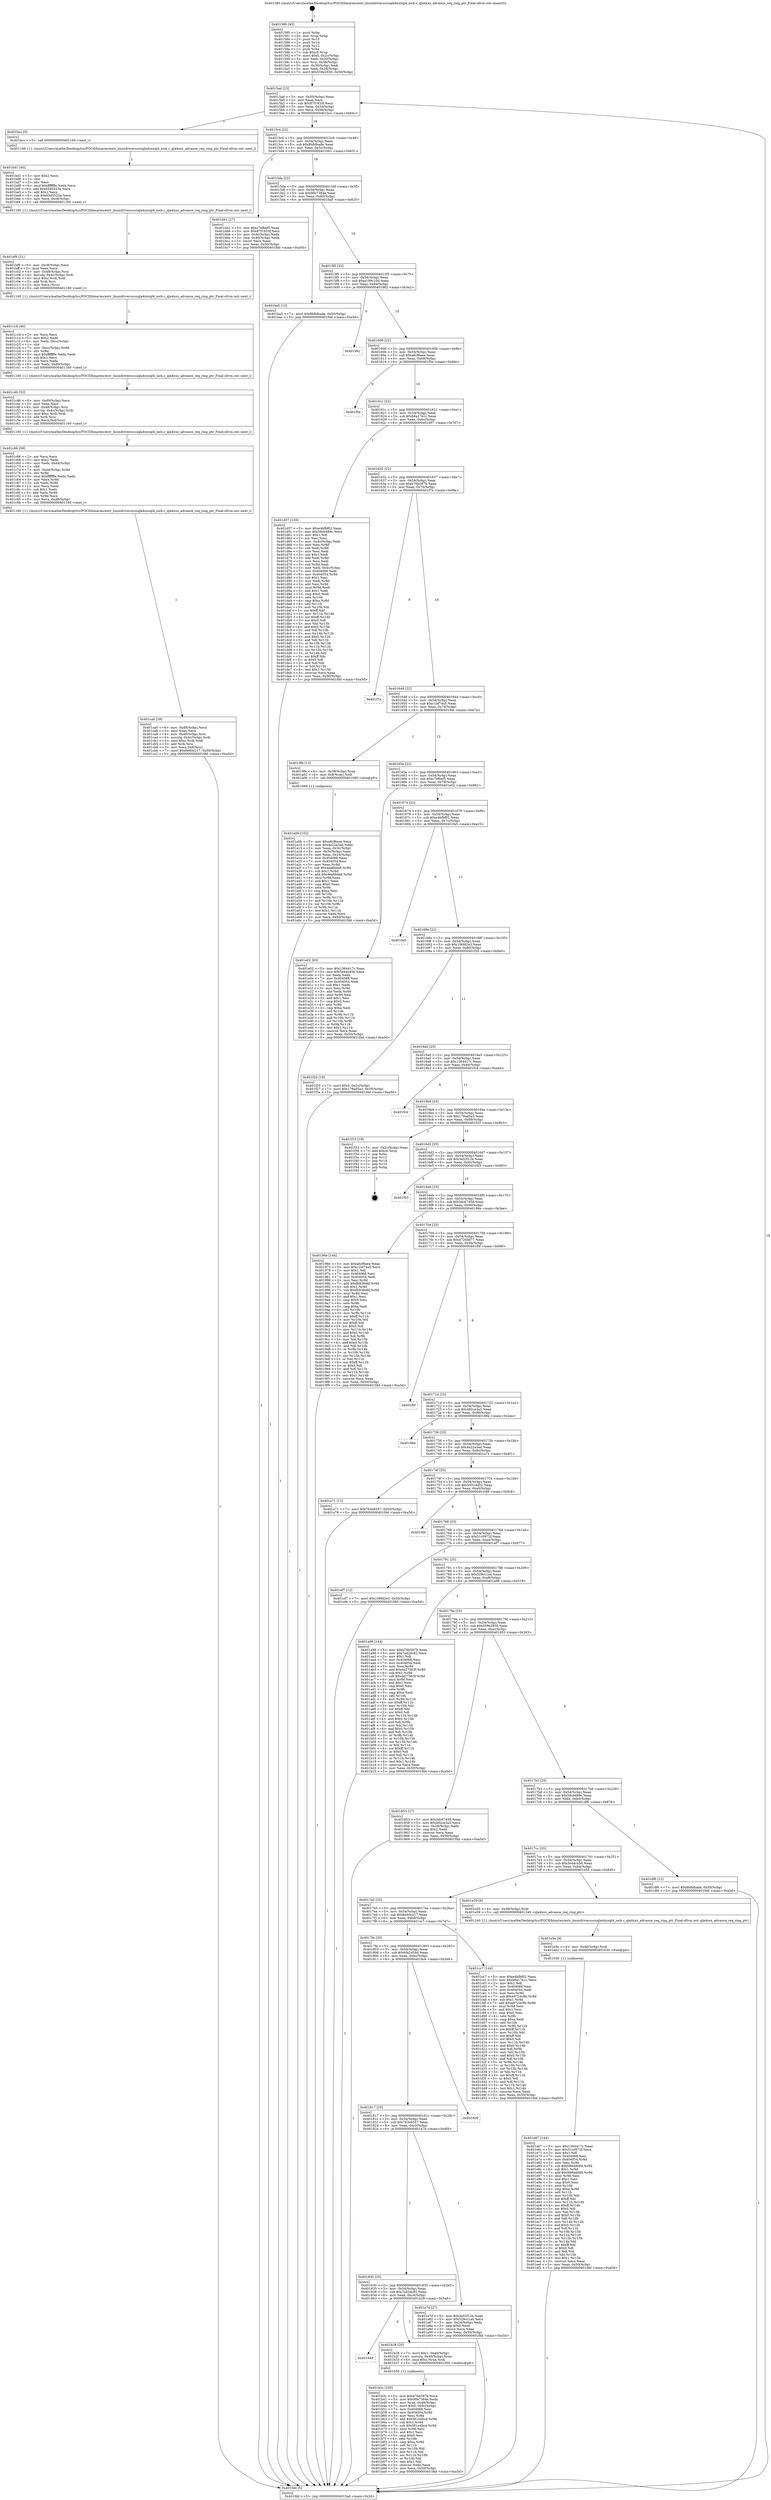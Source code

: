 digraph "0x401580" {
  label = "0x401580 (/mnt/c/Users/mathe/Desktop/tcc/POCII/binaries/extr_linuxdriversscsiqla4xxxql4_iocb.c_qla4xxx_advance_req_ring_ptr_Final-ollvm.out::main(0))"
  labelloc = "t"
  node[shape=record]

  Entry [label="",width=0.3,height=0.3,shape=circle,fillcolor=black,style=filled]
  "0x4015ad" [label="{
     0x4015ad [23]\l
     | [instrs]\l
     &nbsp;&nbsp;0x4015ad \<+3\>: mov -0x50(%rbp),%eax\l
     &nbsp;&nbsp;0x4015b0 \<+2\>: mov %eax,%ecx\l
     &nbsp;&nbsp;0x4015b2 \<+6\>: sub $0x87f1933f,%ecx\l
     &nbsp;&nbsp;0x4015b8 \<+3\>: mov %eax,-0x54(%rbp)\l
     &nbsp;&nbsp;0x4015bb \<+3\>: mov %ecx,-0x58(%rbp)\l
     &nbsp;&nbsp;0x4015be \<+6\>: je 0000000000401bcc \<main+0x64c\>\l
  }"]
  "0x401bcc" [label="{
     0x401bcc [5]\l
     | [instrs]\l
     &nbsp;&nbsp;0x401bcc \<+5\>: call 0000000000401160 \<next_i\>\l
     | [calls]\l
     &nbsp;&nbsp;0x401160 \{1\} (/mnt/c/Users/mathe/Desktop/tcc/POCII/binaries/extr_linuxdriversscsiqla4xxxql4_iocb.c_qla4xxx_advance_req_ring_ptr_Final-ollvm.out::next_i)\l
  }"]
  "0x4015c4" [label="{
     0x4015c4 [22]\l
     | [instrs]\l
     &nbsp;&nbsp;0x4015c4 \<+5\>: jmp 00000000004015c9 \<main+0x49\>\l
     &nbsp;&nbsp;0x4015c9 \<+3\>: mov -0x54(%rbp),%eax\l
     &nbsp;&nbsp;0x4015cc \<+5\>: sub $0x8b8dbade,%eax\l
     &nbsp;&nbsp;0x4015d1 \<+3\>: mov %eax,-0x5c(%rbp)\l
     &nbsp;&nbsp;0x4015d4 \<+6\>: je 0000000000401bb1 \<main+0x631\>\l
  }"]
  Exit [label="",width=0.3,height=0.3,shape=circle,fillcolor=black,style=filled,peripheries=2]
  "0x401bb1" [label="{
     0x401bb1 [27]\l
     | [instrs]\l
     &nbsp;&nbsp;0x401bb1 \<+5\>: mov $0xc7efbef5,%eax\l
     &nbsp;&nbsp;0x401bb6 \<+5\>: mov $0x87f1933f,%ecx\l
     &nbsp;&nbsp;0x401bbb \<+3\>: mov -0x4c(%rbp),%edx\l
     &nbsp;&nbsp;0x401bbe \<+3\>: cmp -0x40(%rbp),%edx\l
     &nbsp;&nbsp;0x401bc1 \<+3\>: cmovl %ecx,%eax\l
     &nbsp;&nbsp;0x401bc4 \<+3\>: mov %eax,-0x50(%rbp)\l
     &nbsp;&nbsp;0x401bc7 \<+5\>: jmp 0000000000401fdd \<main+0xa5d\>\l
  }"]
  "0x4015da" [label="{
     0x4015da [22]\l
     | [instrs]\l
     &nbsp;&nbsp;0x4015da \<+5\>: jmp 00000000004015df \<main+0x5f\>\l
     &nbsp;&nbsp;0x4015df \<+3\>: mov -0x54(%rbp),%eax\l
     &nbsp;&nbsp;0x4015e2 \<+5\>: sub $0x90e7384e,%eax\l
     &nbsp;&nbsp;0x4015e7 \<+3\>: mov %eax,-0x60(%rbp)\l
     &nbsp;&nbsp;0x4015ea \<+6\>: je 0000000000401ba5 \<main+0x625\>\l
  }"]
  "0x401e67" [label="{
     0x401e67 [144]\l
     | [instrs]\l
     &nbsp;&nbsp;0x401e67 \<+5\>: mov $0x1364417c,%eax\l
     &nbsp;&nbsp;0x401e6c \<+5\>: mov $0x51c0972f,%ecx\l
     &nbsp;&nbsp;0x401e71 \<+2\>: mov $0x1,%dl\l
     &nbsp;&nbsp;0x401e73 \<+7\>: mov 0x404068,%esi\l
     &nbsp;&nbsp;0x401e7a \<+8\>: mov 0x404054,%r8d\l
     &nbsp;&nbsp;0x401e82 \<+3\>: mov %esi,%r9d\l
     &nbsp;&nbsp;0x401e85 \<+7\>: sub $0x689dd689,%r9d\l
     &nbsp;&nbsp;0x401e8c \<+4\>: sub $0x1,%r9d\l
     &nbsp;&nbsp;0x401e90 \<+7\>: add $0x689dd689,%r9d\l
     &nbsp;&nbsp;0x401e97 \<+4\>: imul %r9d,%esi\l
     &nbsp;&nbsp;0x401e9b \<+3\>: and $0x1,%esi\l
     &nbsp;&nbsp;0x401e9e \<+3\>: cmp $0x0,%esi\l
     &nbsp;&nbsp;0x401ea1 \<+4\>: sete %r10b\l
     &nbsp;&nbsp;0x401ea5 \<+4\>: cmp $0xa,%r8d\l
     &nbsp;&nbsp;0x401ea9 \<+4\>: setl %r11b\l
     &nbsp;&nbsp;0x401ead \<+3\>: mov %r10b,%bl\l
     &nbsp;&nbsp;0x401eb0 \<+3\>: xor $0xff,%bl\l
     &nbsp;&nbsp;0x401eb3 \<+3\>: mov %r11b,%r14b\l
     &nbsp;&nbsp;0x401eb6 \<+4\>: xor $0xff,%r14b\l
     &nbsp;&nbsp;0x401eba \<+3\>: xor $0x0,%dl\l
     &nbsp;&nbsp;0x401ebd \<+3\>: mov %bl,%r15b\l
     &nbsp;&nbsp;0x401ec0 \<+4\>: and $0x0,%r15b\l
     &nbsp;&nbsp;0x401ec4 \<+3\>: and %dl,%r10b\l
     &nbsp;&nbsp;0x401ec7 \<+3\>: mov %r14b,%r12b\l
     &nbsp;&nbsp;0x401eca \<+4\>: and $0x0,%r12b\l
     &nbsp;&nbsp;0x401ece \<+3\>: and %dl,%r11b\l
     &nbsp;&nbsp;0x401ed1 \<+3\>: or %r10b,%r15b\l
     &nbsp;&nbsp;0x401ed4 \<+3\>: or %r11b,%r12b\l
     &nbsp;&nbsp;0x401ed7 \<+3\>: xor %r12b,%r15b\l
     &nbsp;&nbsp;0x401eda \<+3\>: or %r14b,%bl\l
     &nbsp;&nbsp;0x401edd \<+3\>: xor $0xff,%bl\l
     &nbsp;&nbsp;0x401ee0 \<+3\>: or $0x0,%dl\l
     &nbsp;&nbsp;0x401ee3 \<+2\>: and %dl,%bl\l
     &nbsp;&nbsp;0x401ee5 \<+3\>: or %bl,%r15b\l
     &nbsp;&nbsp;0x401ee8 \<+4\>: test $0x1,%r15b\l
     &nbsp;&nbsp;0x401eec \<+3\>: cmovne %ecx,%eax\l
     &nbsp;&nbsp;0x401eef \<+3\>: mov %eax,-0x50(%rbp)\l
     &nbsp;&nbsp;0x401ef2 \<+5\>: jmp 0000000000401fdd \<main+0xa5d\>\l
  }"]
  "0x401ba5" [label="{
     0x401ba5 [12]\l
     | [instrs]\l
     &nbsp;&nbsp;0x401ba5 \<+7\>: movl $0x8b8dbade,-0x50(%rbp)\l
     &nbsp;&nbsp;0x401bac \<+5\>: jmp 0000000000401fdd \<main+0xa5d\>\l
  }"]
  "0x4015f0" [label="{
     0x4015f0 [22]\l
     | [instrs]\l
     &nbsp;&nbsp;0x4015f0 \<+5\>: jmp 00000000004015f5 \<main+0x75\>\l
     &nbsp;&nbsp;0x4015f5 \<+3\>: mov -0x54(%rbp),%eax\l
     &nbsp;&nbsp;0x4015f8 \<+5\>: sub $0xa199c10d,%eax\l
     &nbsp;&nbsp;0x4015fd \<+3\>: mov %eax,-0x64(%rbp)\l
     &nbsp;&nbsp;0x401600 \<+6\>: je 0000000000401962 \<main+0x3e2\>\l
  }"]
  "0x401e5e" [label="{
     0x401e5e [9]\l
     | [instrs]\l
     &nbsp;&nbsp;0x401e5e \<+4\>: mov -0x48(%rbp),%rdi\l
     &nbsp;&nbsp;0x401e62 \<+5\>: call 0000000000401030 \<free@plt\>\l
     | [calls]\l
     &nbsp;&nbsp;0x401030 \{1\} (unknown)\l
  }"]
  "0x401962" [label="{
     0x401962\l
  }", style=dashed]
  "0x401606" [label="{
     0x401606 [22]\l
     | [instrs]\l
     &nbsp;&nbsp;0x401606 \<+5\>: jmp 000000000040160b \<main+0x8b\>\l
     &nbsp;&nbsp;0x40160b \<+3\>: mov -0x54(%rbp),%eax\l
     &nbsp;&nbsp;0x40160e \<+5\>: sub $0xa6cf6aee,%eax\l
     &nbsp;&nbsp;0x401613 \<+3\>: mov %eax,-0x68(%rbp)\l
     &nbsp;&nbsp;0x401616 \<+6\>: je 0000000000401f5e \<main+0x9de\>\l
  }"]
  "0x401ca0" [label="{
     0x401ca0 [39]\l
     | [instrs]\l
     &nbsp;&nbsp;0x401ca0 \<+6\>: mov -0xd8(%rbp),%ecx\l
     &nbsp;&nbsp;0x401ca6 \<+3\>: imul %eax,%ecx\l
     &nbsp;&nbsp;0x401ca9 \<+4\>: mov -0x48(%rbp),%rsi\l
     &nbsp;&nbsp;0x401cad \<+4\>: movslq -0x4c(%rbp),%rdi\l
     &nbsp;&nbsp;0x401cb1 \<+4\>: imul $0xc,%rdi,%rdi\l
     &nbsp;&nbsp;0x401cb5 \<+3\>: add %rdi,%rsi\l
     &nbsp;&nbsp;0x401cb8 \<+3\>: mov %ecx,0x8(%rsi)\l
     &nbsp;&nbsp;0x401cbb \<+7\>: movl $0x6e40c217,-0x50(%rbp)\l
     &nbsp;&nbsp;0x401cc2 \<+5\>: jmp 0000000000401fdd \<main+0xa5d\>\l
  }"]
  "0x401f5e" [label="{
     0x401f5e\l
  }", style=dashed]
  "0x40161c" [label="{
     0x40161c [22]\l
     | [instrs]\l
     &nbsp;&nbsp;0x40161c \<+5\>: jmp 0000000000401621 \<main+0xa1\>\l
     &nbsp;&nbsp;0x401621 \<+3\>: mov -0x54(%rbp),%eax\l
     &nbsp;&nbsp;0x401624 \<+5\>: sub $0xb6a17e1c,%eax\l
     &nbsp;&nbsp;0x401629 \<+3\>: mov %eax,-0x6c(%rbp)\l
     &nbsp;&nbsp;0x40162c \<+6\>: je 0000000000401d57 \<main+0x7d7\>\l
  }"]
  "0x401c66" [label="{
     0x401c66 [58]\l
     | [instrs]\l
     &nbsp;&nbsp;0x401c66 \<+2\>: xor %ecx,%ecx\l
     &nbsp;&nbsp;0x401c68 \<+5\>: mov $0x2,%edx\l
     &nbsp;&nbsp;0x401c6d \<+6\>: mov %edx,-0xd4(%rbp)\l
     &nbsp;&nbsp;0x401c73 \<+1\>: cltd\l
     &nbsp;&nbsp;0x401c74 \<+7\>: mov -0xd4(%rbp),%r8d\l
     &nbsp;&nbsp;0x401c7b \<+3\>: idiv %r8d\l
     &nbsp;&nbsp;0x401c7e \<+6\>: imul $0xfffffffe,%edx,%edx\l
     &nbsp;&nbsp;0x401c84 \<+3\>: mov %ecx,%r9d\l
     &nbsp;&nbsp;0x401c87 \<+3\>: sub %edx,%r9d\l
     &nbsp;&nbsp;0x401c8a \<+2\>: mov %ecx,%edx\l
     &nbsp;&nbsp;0x401c8c \<+3\>: sub $0x1,%edx\l
     &nbsp;&nbsp;0x401c8f \<+3\>: add %edx,%r9d\l
     &nbsp;&nbsp;0x401c92 \<+3\>: sub %r9d,%ecx\l
     &nbsp;&nbsp;0x401c95 \<+6\>: mov %ecx,-0xd8(%rbp)\l
     &nbsp;&nbsp;0x401c9b \<+5\>: call 0000000000401160 \<next_i\>\l
     | [calls]\l
     &nbsp;&nbsp;0x401160 \{1\} (/mnt/c/Users/mathe/Desktop/tcc/POCII/binaries/extr_linuxdriversscsiqla4xxxql4_iocb.c_qla4xxx_advance_req_ring_ptr_Final-ollvm.out::next_i)\l
  }"]
  "0x401d57" [label="{
     0x401d57 [159]\l
     | [instrs]\l
     &nbsp;&nbsp;0x401d57 \<+5\>: mov $0xe4bfbf02,%eax\l
     &nbsp;&nbsp;0x401d5c \<+5\>: mov $0x58cb489c,%ecx\l
     &nbsp;&nbsp;0x401d61 \<+2\>: mov $0x1,%dl\l
     &nbsp;&nbsp;0x401d63 \<+2\>: xor %esi,%esi\l
     &nbsp;&nbsp;0x401d65 \<+3\>: mov -0x4c(%rbp),%edi\l
     &nbsp;&nbsp;0x401d68 \<+3\>: mov %esi,%r8d\l
     &nbsp;&nbsp;0x401d6b \<+3\>: sub %edi,%r8d\l
     &nbsp;&nbsp;0x401d6e \<+2\>: mov %esi,%edi\l
     &nbsp;&nbsp;0x401d70 \<+3\>: sub $0x1,%edi\l
     &nbsp;&nbsp;0x401d73 \<+3\>: add %edi,%r8d\l
     &nbsp;&nbsp;0x401d76 \<+2\>: mov %esi,%edi\l
     &nbsp;&nbsp;0x401d78 \<+3\>: sub %r8d,%edi\l
     &nbsp;&nbsp;0x401d7b \<+3\>: mov %edi,-0x4c(%rbp)\l
     &nbsp;&nbsp;0x401d7e \<+7\>: mov 0x404068,%edi\l
     &nbsp;&nbsp;0x401d85 \<+8\>: mov 0x404054,%r8d\l
     &nbsp;&nbsp;0x401d8d \<+3\>: sub $0x1,%esi\l
     &nbsp;&nbsp;0x401d90 \<+3\>: mov %edi,%r9d\l
     &nbsp;&nbsp;0x401d93 \<+3\>: add %esi,%r9d\l
     &nbsp;&nbsp;0x401d96 \<+4\>: imul %r9d,%edi\l
     &nbsp;&nbsp;0x401d9a \<+3\>: and $0x1,%edi\l
     &nbsp;&nbsp;0x401d9d \<+3\>: cmp $0x0,%edi\l
     &nbsp;&nbsp;0x401da0 \<+4\>: sete %r10b\l
     &nbsp;&nbsp;0x401da4 \<+4\>: cmp $0xa,%r8d\l
     &nbsp;&nbsp;0x401da8 \<+4\>: setl %r11b\l
     &nbsp;&nbsp;0x401dac \<+3\>: mov %r10b,%bl\l
     &nbsp;&nbsp;0x401daf \<+3\>: xor $0xff,%bl\l
     &nbsp;&nbsp;0x401db2 \<+3\>: mov %r11b,%r14b\l
     &nbsp;&nbsp;0x401db5 \<+4\>: xor $0xff,%r14b\l
     &nbsp;&nbsp;0x401db9 \<+3\>: xor $0x0,%dl\l
     &nbsp;&nbsp;0x401dbc \<+3\>: mov %bl,%r15b\l
     &nbsp;&nbsp;0x401dbf \<+4\>: and $0x0,%r15b\l
     &nbsp;&nbsp;0x401dc3 \<+3\>: and %dl,%r10b\l
     &nbsp;&nbsp;0x401dc6 \<+3\>: mov %r14b,%r12b\l
     &nbsp;&nbsp;0x401dc9 \<+4\>: and $0x0,%r12b\l
     &nbsp;&nbsp;0x401dcd \<+3\>: and %dl,%r11b\l
     &nbsp;&nbsp;0x401dd0 \<+3\>: or %r10b,%r15b\l
     &nbsp;&nbsp;0x401dd3 \<+3\>: or %r11b,%r12b\l
     &nbsp;&nbsp;0x401dd6 \<+3\>: xor %r12b,%r15b\l
     &nbsp;&nbsp;0x401dd9 \<+3\>: or %r14b,%bl\l
     &nbsp;&nbsp;0x401ddc \<+3\>: xor $0xff,%bl\l
     &nbsp;&nbsp;0x401ddf \<+3\>: or $0x0,%dl\l
     &nbsp;&nbsp;0x401de2 \<+2\>: and %dl,%bl\l
     &nbsp;&nbsp;0x401de4 \<+3\>: or %bl,%r15b\l
     &nbsp;&nbsp;0x401de7 \<+4\>: test $0x1,%r15b\l
     &nbsp;&nbsp;0x401deb \<+3\>: cmovne %ecx,%eax\l
     &nbsp;&nbsp;0x401dee \<+3\>: mov %eax,-0x50(%rbp)\l
     &nbsp;&nbsp;0x401df1 \<+5\>: jmp 0000000000401fdd \<main+0xa5d\>\l
  }"]
  "0x401632" [label="{
     0x401632 [22]\l
     | [instrs]\l
     &nbsp;&nbsp;0x401632 \<+5\>: jmp 0000000000401637 \<main+0xb7\>\l
     &nbsp;&nbsp;0x401637 \<+3\>: mov -0x54(%rbp),%eax\l
     &nbsp;&nbsp;0x40163a \<+5\>: sub $0xb76b587b,%eax\l
     &nbsp;&nbsp;0x40163f \<+3\>: mov %eax,-0x70(%rbp)\l
     &nbsp;&nbsp;0x401642 \<+6\>: je 0000000000401f7a \<main+0x9fa\>\l
  }"]
  "0x401c46" [label="{
     0x401c46 [32]\l
     | [instrs]\l
     &nbsp;&nbsp;0x401c46 \<+6\>: mov -0xd0(%rbp),%ecx\l
     &nbsp;&nbsp;0x401c4c \<+3\>: imul %eax,%ecx\l
     &nbsp;&nbsp;0x401c4f \<+4\>: mov -0x48(%rbp),%rsi\l
     &nbsp;&nbsp;0x401c53 \<+4\>: movslq -0x4c(%rbp),%rdi\l
     &nbsp;&nbsp;0x401c57 \<+4\>: imul $0xc,%rdi,%rdi\l
     &nbsp;&nbsp;0x401c5b \<+3\>: add %rdi,%rsi\l
     &nbsp;&nbsp;0x401c5e \<+3\>: mov %ecx,0x4(%rsi)\l
     &nbsp;&nbsp;0x401c61 \<+5\>: call 0000000000401160 \<next_i\>\l
     | [calls]\l
     &nbsp;&nbsp;0x401160 \{1\} (/mnt/c/Users/mathe/Desktop/tcc/POCII/binaries/extr_linuxdriversscsiqla4xxxql4_iocb.c_qla4xxx_advance_req_ring_ptr_Final-ollvm.out::next_i)\l
  }"]
  "0x401f7a" [label="{
     0x401f7a\l
  }", style=dashed]
  "0x401648" [label="{
     0x401648 [22]\l
     | [instrs]\l
     &nbsp;&nbsp;0x401648 \<+5\>: jmp 000000000040164d \<main+0xcd\>\l
     &nbsp;&nbsp;0x40164d \<+3\>: mov -0x54(%rbp),%eax\l
     &nbsp;&nbsp;0x401650 \<+5\>: sub $0xc1bf74a5,%eax\l
     &nbsp;&nbsp;0x401655 \<+3\>: mov %eax,-0x74(%rbp)\l
     &nbsp;&nbsp;0x401658 \<+6\>: je 00000000004019fe \<main+0x47e\>\l
  }"]
  "0x401c18" [label="{
     0x401c18 [46]\l
     | [instrs]\l
     &nbsp;&nbsp;0x401c18 \<+2\>: xor %ecx,%ecx\l
     &nbsp;&nbsp;0x401c1a \<+5\>: mov $0x2,%edx\l
     &nbsp;&nbsp;0x401c1f \<+6\>: mov %edx,-0xcc(%rbp)\l
     &nbsp;&nbsp;0x401c25 \<+1\>: cltd\l
     &nbsp;&nbsp;0x401c26 \<+7\>: mov -0xcc(%rbp),%r8d\l
     &nbsp;&nbsp;0x401c2d \<+3\>: idiv %r8d\l
     &nbsp;&nbsp;0x401c30 \<+6\>: imul $0xfffffffe,%edx,%edx\l
     &nbsp;&nbsp;0x401c36 \<+3\>: sub $0x1,%ecx\l
     &nbsp;&nbsp;0x401c39 \<+2\>: sub %ecx,%edx\l
     &nbsp;&nbsp;0x401c3b \<+6\>: mov %edx,-0xd0(%rbp)\l
     &nbsp;&nbsp;0x401c41 \<+5\>: call 0000000000401160 \<next_i\>\l
     | [calls]\l
     &nbsp;&nbsp;0x401160 \{1\} (/mnt/c/Users/mathe/Desktop/tcc/POCII/binaries/extr_linuxdriversscsiqla4xxxql4_iocb.c_qla4xxx_advance_req_ring_ptr_Final-ollvm.out::next_i)\l
  }"]
  "0x4019fe" [label="{
     0x4019fe [13]\l
     | [instrs]\l
     &nbsp;&nbsp;0x4019fe \<+4\>: mov -0x38(%rbp),%rax\l
     &nbsp;&nbsp;0x401a02 \<+4\>: mov 0x8(%rax),%rdi\l
     &nbsp;&nbsp;0x401a06 \<+5\>: call 0000000000401060 \<atoi@plt\>\l
     | [calls]\l
     &nbsp;&nbsp;0x401060 \{1\} (unknown)\l
  }"]
  "0x40165e" [label="{
     0x40165e [22]\l
     | [instrs]\l
     &nbsp;&nbsp;0x40165e \<+5\>: jmp 0000000000401663 \<main+0xe3\>\l
     &nbsp;&nbsp;0x401663 \<+3\>: mov -0x54(%rbp),%eax\l
     &nbsp;&nbsp;0x401666 \<+5\>: sub $0xc7efbef5,%eax\l
     &nbsp;&nbsp;0x40166b \<+3\>: mov %eax,-0x78(%rbp)\l
     &nbsp;&nbsp;0x40166e \<+6\>: je 0000000000401e02 \<main+0x882\>\l
  }"]
  "0x401bf9" [label="{
     0x401bf9 [31]\l
     | [instrs]\l
     &nbsp;&nbsp;0x401bf9 \<+6\>: mov -0xc8(%rbp),%ecx\l
     &nbsp;&nbsp;0x401bff \<+3\>: imul %eax,%ecx\l
     &nbsp;&nbsp;0x401c02 \<+4\>: mov -0x48(%rbp),%rsi\l
     &nbsp;&nbsp;0x401c06 \<+4\>: movslq -0x4c(%rbp),%rdi\l
     &nbsp;&nbsp;0x401c0a \<+4\>: imul $0xc,%rdi,%rdi\l
     &nbsp;&nbsp;0x401c0e \<+3\>: add %rdi,%rsi\l
     &nbsp;&nbsp;0x401c11 \<+2\>: mov %ecx,(%rsi)\l
     &nbsp;&nbsp;0x401c13 \<+5\>: call 0000000000401160 \<next_i\>\l
     | [calls]\l
     &nbsp;&nbsp;0x401160 \{1\} (/mnt/c/Users/mathe/Desktop/tcc/POCII/binaries/extr_linuxdriversscsiqla4xxxql4_iocb.c_qla4xxx_advance_req_ring_ptr_Final-ollvm.out::next_i)\l
  }"]
  "0x401e02" [label="{
     0x401e02 [83]\l
     | [instrs]\l
     &nbsp;&nbsp;0x401e02 \<+5\>: mov $0x1364417c,%eax\l
     &nbsp;&nbsp;0x401e07 \<+5\>: mov $0x5e44c456,%ecx\l
     &nbsp;&nbsp;0x401e0c \<+2\>: xor %edx,%edx\l
     &nbsp;&nbsp;0x401e0e \<+7\>: mov 0x404068,%esi\l
     &nbsp;&nbsp;0x401e15 \<+7\>: mov 0x404054,%edi\l
     &nbsp;&nbsp;0x401e1c \<+3\>: sub $0x1,%edx\l
     &nbsp;&nbsp;0x401e1f \<+3\>: mov %esi,%r8d\l
     &nbsp;&nbsp;0x401e22 \<+3\>: add %edx,%r8d\l
     &nbsp;&nbsp;0x401e25 \<+4\>: imul %r8d,%esi\l
     &nbsp;&nbsp;0x401e29 \<+3\>: and $0x1,%esi\l
     &nbsp;&nbsp;0x401e2c \<+3\>: cmp $0x0,%esi\l
     &nbsp;&nbsp;0x401e2f \<+4\>: sete %r9b\l
     &nbsp;&nbsp;0x401e33 \<+3\>: cmp $0xa,%edi\l
     &nbsp;&nbsp;0x401e36 \<+4\>: setl %r10b\l
     &nbsp;&nbsp;0x401e3a \<+3\>: mov %r9b,%r11b\l
     &nbsp;&nbsp;0x401e3d \<+3\>: and %r10b,%r11b\l
     &nbsp;&nbsp;0x401e40 \<+3\>: xor %r10b,%r9b\l
     &nbsp;&nbsp;0x401e43 \<+3\>: or %r9b,%r11b\l
     &nbsp;&nbsp;0x401e46 \<+4\>: test $0x1,%r11b\l
     &nbsp;&nbsp;0x401e4a \<+3\>: cmovne %ecx,%eax\l
     &nbsp;&nbsp;0x401e4d \<+3\>: mov %eax,-0x50(%rbp)\l
     &nbsp;&nbsp;0x401e50 \<+5\>: jmp 0000000000401fdd \<main+0xa5d\>\l
  }"]
  "0x401674" [label="{
     0x401674 [22]\l
     | [instrs]\l
     &nbsp;&nbsp;0x401674 \<+5\>: jmp 0000000000401679 \<main+0xf9\>\l
     &nbsp;&nbsp;0x401679 \<+3\>: mov -0x54(%rbp),%eax\l
     &nbsp;&nbsp;0x40167c \<+5\>: sub $0xe4bfbf02,%eax\l
     &nbsp;&nbsp;0x401681 \<+3\>: mov %eax,-0x7c(%rbp)\l
     &nbsp;&nbsp;0x401684 \<+6\>: je 0000000000401fa5 \<main+0xa25\>\l
  }"]
  "0x401bd1" [label="{
     0x401bd1 [40]\l
     | [instrs]\l
     &nbsp;&nbsp;0x401bd1 \<+5\>: mov $0x2,%ecx\l
     &nbsp;&nbsp;0x401bd6 \<+1\>: cltd\l
     &nbsp;&nbsp;0x401bd7 \<+2\>: idiv %ecx\l
     &nbsp;&nbsp;0x401bd9 \<+6\>: imul $0xfffffffe,%edx,%ecx\l
     &nbsp;&nbsp;0x401bdf \<+6\>: add $0x65d5523a,%ecx\l
     &nbsp;&nbsp;0x401be5 \<+3\>: add $0x1,%ecx\l
     &nbsp;&nbsp;0x401be8 \<+6\>: sub $0x65d5523a,%ecx\l
     &nbsp;&nbsp;0x401bee \<+6\>: mov %ecx,-0xc8(%rbp)\l
     &nbsp;&nbsp;0x401bf4 \<+5\>: call 0000000000401160 \<next_i\>\l
     | [calls]\l
     &nbsp;&nbsp;0x401160 \{1\} (/mnt/c/Users/mathe/Desktop/tcc/POCII/binaries/extr_linuxdriversscsiqla4xxxql4_iocb.c_qla4xxx_advance_req_ring_ptr_Final-ollvm.out::next_i)\l
  }"]
  "0x401fa5" [label="{
     0x401fa5\l
  }", style=dashed]
  "0x40168a" [label="{
     0x40168a [22]\l
     | [instrs]\l
     &nbsp;&nbsp;0x40168a \<+5\>: jmp 000000000040168f \<main+0x10f\>\l
     &nbsp;&nbsp;0x40168f \<+3\>: mov -0x54(%rbp),%eax\l
     &nbsp;&nbsp;0x401692 \<+5\>: sub $0x106fd2e3,%eax\l
     &nbsp;&nbsp;0x401697 \<+3\>: mov %eax,-0x80(%rbp)\l
     &nbsp;&nbsp;0x40169a \<+6\>: je 0000000000401f20 \<main+0x9a0\>\l
  }"]
  "0x401b3c" [label="{
     0x401b3c [105]\l
     | [instrs]\l
     &nbsp;&nbsp;0x401b3c \<+5\>: mov $0xb76b587b,%ecx\l
     &nbsp;&nbsp;0x401b41 \<+5\>: mov $0x90e7384e,%edx\l
     &nbsp;&nbsp;0x401b46 \<+4\>: mov %rax,-0x48(%rbp)\l
     &nbsp;&nbsp;0x401b4a \<+7\>: movl $0x0,-0x4c(%rbp)\l
     &nbsp;&nbsp;0x401b51 \<+7\>: mov 0x404068,%esi\l
     &nbsp;&nbsp;0x401b58 \<+8\>: mov 0x404054,%r8d\l
     &nbsp;&nbsp;0x401b60 \<+3\>: mov %esi,%r9d\l
     &nbsp;&nbsp;0x401b63 \<+7\>: add $0x581e4bc4,%r9d\l
     &nbsp;&nbsp;0x401b6a \<+4\>: sub $0x1,%r9d\l
     &nbsp;&nbsp;0x401b6e \<+7\>: sub $0x581e4bc4,%r9d\l
     &nbsp;&nbsp;0x401b75 \<+4\>: imul %r9d,%esi\l
     &nbsp;&nbsp;0x401b79 \<+3\>: and $0x1,%esi\l
     &nbsp;&nbsp;0x401b7c \<+3\>: cmp $0x0,%esi\l
     &nbsp;&nbsp;0x401b7f \<+4\>: sete %r10b\l
     &nbsp;&nbsp;0x401b83 \<+4\>: cmp $0xa,%r8d\l
     &nbsp;&nbsp;0x401b87 \<+4\>: setl %r11b\l
     &nbsp;&nbsp;0x401b8b \<+3\>: mov %r10b,%bl\l
     &nbsp;&nbsp;0x401b8e \<+3\>: and %r11b,%bl\l
     &nbsp;&nbsp;0x401b91 \<+3\>: xor %r11b,%r10b\l
     &nbsp;&nbsp;0x401b94 \<+3\>: or %r10b,%bl\l
     &nbsp;&nbsp;0x401b97 \<+3\>: test $0x1,%bl\l
     &nbsp;&nbsp;0x401b9a \<+3\>: cmovne %edx,%ecx\l
     &nbsp;&nbsp;0x401b9d \<+3\>: mov %ecx,-0x50(%rbp)\l
     &nbsp;&nbsp;0x401ba0 \<+5\>: jmp 0000000000401fdd \<main+0xa5d\>\l
  }"]
  "0x401f20" [label="{
     0x401f20 [19]\l
     | [instrs]\l
     &nbsp;&nbsp;0x401f20 \<+7\>: movl $0x0,-0x2c(%rbp)\l
     &nbsp;&nbsp;0x401f27 \<+7\>: movl $0x179ad5a3,-0x50(%rbp)\l
     &nbsp;&nbsp;0x401f2e \<+5\>: jmp 0000000000401fdd \<main+0xa5d\>\l
  }"]
  "0x4016a0" [label="{
     0x4016a0 [25]\l
     | [instrs]\l
     &nbsp;&nbsp;0x4016a0 \<+5\>: jmp 00000000004016a5 \<main+0x125\>\l
     &nbsp;&nbsp;0x4016a5 \<+3\>: mov -0x54(%rbp),%eax\l
     &nbsp;&nbsp;0x4016a8 \<+5\>: sub $0x1364417c,%eax\l
     &nbsp;&nbsp;0x4016ad \<+6\>: mov %eax,-0x84(%rbp)\l
     &nbsp;&nbsp;0x4016b3 \<+6\>: je 0000000000401fc4 \<main+0xa44\>\l
  }"]
  "0x401849" [label="{
     0x401849\l
  }", style=dashed]
  "0x401fc4" [label="{
     0x401fc4\l
  }", style=dashed]
  "0x4016b9" [label="{
     0x4016b9 [25]\l
     | [instrs]\l
     &nbsp;&nbsp;0x4016b9 \<+5\>: jmp 00000000004016be \<main+0x13e\>\l
     &nbsp;&nbsp;0x4016be \<+3\>: mov -0x54(%rbp),%eax\l
     &nbsp;&nbsp;0x4016c1 \<+5\>: sub $0x179ad5a3,%eax\l
     &nbsp;&nbsp;0x4016c6 \<+6\>: mov %eax,-0x88(%rbp)\l
     &nbsp;&nbsp;0x4016cc \<+6\>: je 0000000000401f33 \<main+0x9b3\>\l
  }"]
  "0x401b28" [label="{
     0x401b28 [20]\l
     | [instrs]\l
     &nbsp;&nbsp;0x401b28 \<+7\>: movl $0x1,-0x40(%rbp)\l
     &nbsp;&nbsp;0x401b2f \<+4\>: movslq -0x40(%rbp),%rax\l
     &nbsp;&nbsp;0x401b33 \<+4\>: imul $0xc,%rax,%rdi\l
     &nbsp;&nbsp;0x401b37 \<+5\>: call 0000000000401050 \<malloc@plt\>\l
     | [calls]\l
     &nbsp;&nbsp;0x401050 \{1\} (unknown)\l
  }"]
  "0x401f33" [label="{
     0x401f33 [19]\l
     | [instrs]\l
     &nbsp;&nbsp;0x401f33 \<+3\>: mov -0x2c(%rbp),%eax\l
     &nbsp;&nbsp;0x401f36 \<+7\>: add $0xc0,%rsp\l
     &nbsp;&nbsp;0x401f3d \<+1\>: pop %rbx\l
     &nbsp;&nbsp;0x401f3e \<+2\>: pop %r12\l
     &nbsp;&nbsp;0x401f40 \<+2\>: pop %r14\l
     &nbsp;&nbsp;0x401f42 \<+2\>: pop %r15\l
     &nbsp;&nbsp;0x401f44 \<+1\>: pop %rbp\l
     &nbsp;&nbsp;0x401f45 \<+1\>: ret\l
  }"]
  "0x4016d2" [label="{
     0x4016d2 [25]\l
     | [instrs]\l
     &nbsp;&nbsp;0x4016d2 \<+5\>: jmp 00000000004016d7 \<main+0x157\>\l
     &nbsp;&nbsp;0x4016d7 \<+3\>: mov -0x54(%rbp),%eax\l
     &nbsp;&nbsp;0x4016da \<+5\>: sub $0x3a52f12e,%eax\l
     &nbsp;&nbsp;0x4016df \<+6\>: mov %eax,-0x8c(%rbp)\l
     &nbsp;&nbsp;0x4016e5 \<+6\>: je 0000000000401f03 \<main+0x983\>\l
  }"]
  "0x401830" [label="{
     0x401830 [25]\l
     | [instrs]\l
     &nbsp;&nbsp;0x401830 \<+5\>: jmp 0000000000401835 \<main+0x2b5\>\l
     &nbsp;&nbsp;0x401835 \<+3\>: mov -0x54(%rbp),%eax\l
     &nbsp;&nbsp;0x401838 \<+5\>: sub $0x7ad2dc82,%eax\l
     &nbsp;&nbsp;0x40183d \<+6\>: mov %eax,-0xc4(%rbp)\l
     &nbsp;&nbsp;0x401843 \<+6\>: je 0000000000401b28 \<main+0x5a8\>\l
  }"]
  "0x401f03" [label="{
     0x401f03\l
  }", style=dashed]
  "0x4016eb" [label="{
     0x4016eb [25]\l
     | [instrs]\l
     &nbsp;&nbsp;0x4016eb \<+5\>: jmp 00000000004016f0 \<main+0x170\>\l
     &nbsp;&nbsp;0x4016f0 \<+3\>: mov -0x54(%rbp),%eax\l
     &nbsp;&nbsp;0x4016f3 \<+5\>: sub $0x3dc67458,%eax\l
     &nbsp;&nbsp;0x4016f8 \<+6\>: mov %eax,-0x90(%rbp)\l
     &nbsp;&nbsp;0x4016fe \<+6\>: je 000000000040196e \<main+0x3ee\>\l
  }"]
  "0x401a7d" [label="{
     0x401a7d [27]\l
     | [instrs]\l
     &nbsp;&nbsp;0x401a7d \<+5\>: mov $0x3a52f12e,%eax\l
     &nbsp;&nbsp;0x401a82 \<+5\>: mov $0x529cc1a4,%ecx\l
     &nbsp;&nbsp;0x401a87 \<+3\>: mov -0x24(%rbp),%edx\l
     &nbsp;&nbsp;0x401a8a \<+3\>: cmp $0x0,%edx\l
     &nbsp;&nbsp;0x401a8d \<+3\>: cmove %ecx,%eax\l
     &nbsp;&nbsp;0x401a90 \<+3\>: mov %eax,-0x50(%rbp)\l
     &nbsp;&nbsp;0x401a93 \<+5\>: jmp 0000000000401fdd \<main+0xa5d\>\l
  }"]
  "0x40196e" [label="{
     0x40196e [144]\l
     | [instrs]\l
     &nbsp;&nbsp;0x40196e \<+5\>: mov $0xa6cf6aee,%eax\l
     &nbsp;&nbsp;0x401973 \<+5\>: mov $0xc1bf74a5,%ecx\l
     &nbsp;&nbsp;0x401978 \<+2\>: mov $0x1,%dl\l
     &nbsp;&nbsp;0x40197a \<+7\>: mov 0x404068,%esi\l
     &nbsp;&nbsp;0x401981 \<+7\>: mov 0x404054,%edi\l
     &nbsp;&nbsp;0x401988 \<+3\>: mov %esi,%r8d\l
     &nbsp;&nbsp;0x40198b \<+7\>: add $0xfb938d6f,%r8d\l
     &nbsp;&nbsp;0x401992 \<+4\>: sub $0x1,%r8d\l
     &nbsp;&nbsp;0x401996 \<+7\>: sub $0xfb938d6f,%r8d\l
     &nbsp;&nbsp;0x40199d \<+4\>: imul %r8d,%esi\l
     &nbsp;&nbsp;0x4019a1 \<+3\>: and $0x1,%esi\l
     &nbsp;&nbsp;0x4019a4 \<+3\>: cmp $0x0,%esi\l
     &nbsp;&nbsp;0x4019a7 \<+4\>: sete %r9b\l
     &nbsp;&nbsp;0x4019ab \<+3\>: cmp $0xa,%edi\l
     &nbsp;&nbsp;0x4019ae \<+4\>: setl %r10b\l
     &nbsp;&nbsp;0x4019b2 \<+3\>: mov %r9b,%r11b\l
     &nbsp;&nbsp;0x4019b5 \<+4\>: xor $0xff,%r11b\l
     &nbsp;&nbsp;0x4019b9 \<+3\>: mov %r10b,%bl\l
     &nbsp;&nbsp;0x4019bc \<+3\>: xor $0xff,%bl\l
     &nbsp;&nbsp;0x4019bf \<+3\>: xor $0x0,%dl\l
     &nbsp;&nbsp;0x4019c2 \<+3\>: mov %r11b,%r14b\l
     &nbsp;&nbsp;0x4019c5 \<+4\>: and $0x0,%r14b\l
     &nbsp;&nbsp;0x4019c9 \<+3\>: and %dl,%r9b\l
     &nbsp;&nbsp;0x4019cc \<+3\>: mov %bl,%r15b\l
     &nbsp;&nbsp;0x4019cf \<+4\>: and $0x0,%r15b\l
     &nbsp;&nbsp;0x4019d3 \<+3\>: and %dl,%r10b\l
     &nbsp;&nbsp;0x4019d6 \<+3\>: or %r9b,%r14b\l
     &nbsp;&nbsp;0x4019d9 \<+3\>: or %r10b,%r15b\l
     &nbsp;&nbsp;0x4019dc \<+3\>: xor %r15b,%r14b\l
     &nbsp;&nbsp;0x4019df \<+3\>: or %bl,%r11b\l
     &nbsp;&nbsp;0x4019e2 \<+4\>: xor $0xff,%r11b\l
     &nbsp;&nbsp;0x4019e6 \<+3\>: or $0x0,%dl\l
     &nbsp;&nbsp;0x4019e9 \<+3\>: and %dl,%r11b\l
     &nbsp;&nbsp;0x4019ec \<+3\>: or %r11b,%r14b\l
     &nbsp;&nbsp;0x4019ef \<+4\>: test $0x1,%r14b\l
     &nbsp;&nbsp;0x4019f3 \<+3\>: cmovne %ecx,%eax\l
     &nbsp;&nbsp;0x4019f6 \<+3\>: mov %eax,-0x50(%rbp)\l
     &nbsp;&nbsp;0x4019f9 \<+5\>: jmp 0000000000401fdd \<main+0xa5d\>\l
  }"]
  "0x401704" [label="{
     0x401704 [25]\l
     | [instrs]\l
     &nbsp;&nbsp;0x401704 \<+5\>: jmp 0000000000401709 \<main+0x189\>\l
     &nbsp;&nbsp;0x401709 \<+3\>: mov -0x54(%rbp),%eax\l
     &nbsp;&nbsp;0x40170c \<+5\>: sub $0x4726bd77,%eax\l
     &nbsp;&nbsp;0x401711 \<+6\>: mov %eax,-0x94(%rbp)\l
     &nbsp;&nbsp;0x401717 \<+6\>: je 0000000000401f0f \<main+0x98f\>\l
  }"]
  "0x401817" [label="{
     0x401817 [25]\l
     | [instrs]\l
     &nbsp;&nbsp;0x401817 \<+5\>: jmp 000000000040181c \<main+0x29c\>\l
     &nbsp;&nbsp;0x40181c \<+3\>: mov -0x54(%rbp),%eax\l
     &nbsp;&nbsp;0x40181f \<+5\>: sub $0x763e9357,%eax\l
     &nbsp;&nbsp;0x401824 \<+6\>: mov %eax,-0xc0(%rbp)\l
     &nbsp;&nbsp;0x40182a \<+6\>: je 0000000000401a7d \<main+0x4fd\>\l
  }"]
  "0x401f0f" [label="{
     0x401f0f\l
  }", style=dashed]
  "0x40171d" [label="{
     0x40171d [25]\l
     | [instrs]\l
     &nbsp;&nbsp;0x40171d \<+5\>: jmp 0000000000401722 \<main+0x1a2\>\l
     &nbsp;&nbsp;0x401722 \<+3\>: mov -0x54(%rbp),%eax\l
     &nbsp;&nbsp;0x401725 \<+5\>: sub $0x482ce3a3,%eax\l
     &nbsp;&nbsp;0x40172a \<+6\>: mov %eax,-0x98(%rbp)\l
     &nbsp;&nbsp;0x401730 \<+6\>: je 000000000040186e \<main+0x2ee\>\l
  }"]
  "0x4018c6" [label="{
     0x4018c6\l
  }", style=dashed]
  "0x40186e" [label="{
     0x40186e\l
  }", style=dashed]
  "0x401736" [label="{
     0x401736 [25]\l
     | [instrs]\l
     &nbsp;&nbsp;0x401736 \<+5\>: jmp 000000000040173b \<main+0x1bb\>\l
     &nbsp;&nbsp;0x40173b \<+3\>: mov -0x54(%rbp),%eax\l
     &nbsp;&nbsp;0x40173e \<+5\>: sub $0x4a22a3ad,%eax\l
     &nbsp;&nbsp;0x401743 \<+6\>: mov %eax,-0x9c(%rbp)\l
     &nbsp;&nbsp;0x401749 \<+6\>: je 0000000000401a71 \<main+0x4f1\>\l
  }"]
  "0x4017fe" [label="{
     0x4017fe [25]\l
     | [instrs]\l
     &nbsp;&nbsp;0x4017fe \<+5\>: jmp 0000000000401803 \<main+0x283\>\l
     &nbsp;&nbsp;0x401803 \<+3\>: mov -0x54(%rbp),%eax\l
     &nbsp;&nbsp;0x401806 \<+5\>: sub $0x6fa2454d,%eax\l
     &nbsp;&nbsp;0x40180b \<+6\>: mov %eax,-0xbc(%rbp)\l
     &nbsp;&nbsp;0x401811 \<+6\>: je 00000000004018c6 \<main+0x346\>\l
  }"]
  "0x401a71" [label="{
     0x401a71 [12]\l
     | [instrs]\l
     &nbsp;&nbsp;0x401a71 \<+7\>: movl $0x763e9357,-0x50(%rbp)\l
     &nbsp;&nbsp;0x401a78 \<+5\>: jmp 0000000000401fdd \<main+0xa5d\>\l
  }"]
  "0x40174f" [label="{
     0x40174f [25]\l
     | [instrs]\l
     &nbsp;&nbsp;0x40174f \<+5\>: jmp 0000000000401754 \<main+0x1d4\>\l
     &nbsp;&nbsp;0x401754 \<+3\>: mov -0x54(%rbp),%eax\l
     &nbsp;&nbsp;0x401757 \<+5\>: sub $0x5051dd52,%eax\l
     &nbsp;&nbsp;0x40175c \<+6\>: mov %eax,-0xa0(%rbp)\l
     &nbsp;&nbsp;0x401762 \<+6\>: je 0000000000401f46 \<main+0x9c6\>\l
  }"]
  "0x401cc7" [label="{
     0x401cc7 [144]\l
     | [instrs]\l
     &nbsp;&nbsp;0x401cc7 \<+5\>: mov $0xe4bfbf02,%eax\l
     &nbsp;&nbsp;0x401ccc \<+5\>: mov $0xb6a17e1c,%ecx\l
     &nbsp;&nbsp;0x401cd1 \<+2\>: mov $0x1,%dl\l
     &nbsp;&nbsp;0x401cd3 \<+7\>: mov 0x404068,%esi\l
     &nbsp;&nbsp;0x401cda \<+7\>: mov 0x404054,%edi\l
     &nbsp;&nbsp;0x401ce1 \<+3\>: mov %esi,%r8d\l
     &nbsp;&nbsp;0x401ce4 \<+7\>: sub $0xa9724c9b,%r8d\l
     &nbsp;&nbsp;0x401ceb \<+4\>: sub $0x1,%r8d\l
     &nbsp;&nbsp;0x401cef \<+7\>: add $0xa9724c9b,%r8d\l
     &nbsp;&nbsp;0x401cf6 \<+4\>: imul %r8d,%esi\l
     &nbsp;&nbsp;0x401cfa \<+3\>: and $0x1,%esi\l
     &nbsp;&nbsp;0x401cfd \<+3\>: cmp $0x0,%esi\l
     &nbsp;&nbsp;0x401d00 \<+4\>: sete %r9b\l
     &nbsp;&nbsp;0x401d04 \<+3\>: cmp $0xa,%edi\l
     &nbsp;&nbsp;0x401d07 \<+4\>: setl %r10b\l
     &nbsp;&nbsp;0x401d0b \<+3\>: mov %r9b,%r11b\l
     &nbsp;&nbsp;0x401d0e \<+4\>: xor $0xff,%r11b\l
     &nbsp;&nbsp;0x401d12 \<+3\>: mov %r10b,%bl\l
     &nbsp;&nbsp;0x401d15 \<+3\>: xor $0xff,%bl\l
     &nbsp;&nbsp;0x401d18 \<+3\>: xor $0x0,%dl\l
     &nbsp;&nbsp;0x401d1b \<+3\>: mov %r11b,%r14b\l
     &nbsp;&nbsp;0x401d1e \<+4\>: and $0x0,%r14b\l
     &nbsp;&nbsp;0x401d22 \<+3\>: and %dl,%r9b\l
     &nbsp;&nbsp;0x401d25 \<+3\>: mov %bl,%r15b\l
     &nbsp;&nbsp;0x401d28 \<+4\>: and $0x0,%r15b\l
     &nbsp;&nbsp;0x401d2c \<+3\>: and %dl,%r10b\l
     &nbsp;&nbsp;0x401d2f \<+3\>: or %r9b,%r14b\l
     &nbsp;&nbsp;0x401d32 \<+3\>: or %r10b,%r15b\l
     &nbsp;&nbsp;0x401d35 \<+3\>: xor %r15b,%r14b\l
     &nbsp;&nbsp;0x401d38 \<+3\>: or %bl,%r11b\l
     &nbsp;&nbsp;0x401d3b \<+4\>: xor $0xff,%r11b\l
     &nbsp;&nbsp;0x401d3f \<+3\>: or $0x0,%dl\l
     &nbsp;&nbsp;0x401d42 \<+3\>: and %dl,%r11b\l
     &nbsp;&nbsp;0x401d45 \<+3\>: or %r11b,%r14b\l
     &nbsp;&nbsp;0x401d48 \<+4\>: test $0x1,%r14b\l
     &nbsp;&nbsp;0x401d4c \<+3\>: cmovne %ecx,%eax\l
     &nbsp;&nbsp;0x401d4f \<+3\>: mov %eax,-0x50(%rbp)\l
     &nbsp;&nbsp;0x401d52 \<+5\>: jmp 0000000000401fdd \<main+0xa5d\>\l
  }"]
  "0x401f46" [label="{
     0x401f46\l
  }", style=dashed]
  "0x401768" [label="{
     0x401768 [25]\l
     | [instrs]\l
     &nbsp;&nbsp;0x401768 \<+5\>: jmp 000000000040176d \<main+0x1ed\>\l
     &nbsp;&nbsp;0x40176d \<+3\>: mov -0x54(%rbp),%eax\l
     &nbsp;&nbsp;0x401770 \<+5\>: sub $0x51c0972f,%eax\l
     &nbsp;&nbsp;0x401775 \<+6\>: mov %eax,-0xa4(%rbp)\l
     &nbsp;&nbsp;0x40177b \<+6\>: je 0000000000401ef7 \<main+0x977\>\l
  }"]
  "0x4017e5" [label="{
     0x4017e5 [25]\l
     | [instrs]\l
     &nbsp;&nbsp;0x4017e5 \<+5\>: jmp 00000000004017ea \<main+0x26a\>\l
     &nbsp;&nbsp;0x4017ea \<+3\>: mov -0x54(%rbp),%eax\l
     &nbsp;&nbsp;0x4017ed \<+5\>: sub $0x6e40c217,%eax\l
     &nbsp;&nbsp;0x4017f2 \<+6\>: mov %eax,-0xb8(%rbp)\l
     &nbsp;&nbsp;0x4017f8 \<+6\>: je 0000000000401cc7 \<main+0x747\>\l
  }"]
  "0x401ef7" [label="{
     0x401ef7 [12]\l
     | [instrs]\l
     &nbsp;&nbsp;0x401ef7 \<+7\>: movl $0x106fd2e3,-0x50(%rbp)\l
     &nbsp;&nbsp;0x401efe \<+5\>: jmp 0000000000401fdd \<main+0xa5d\>\l
  }"]
  "0x401781" [label="{
     0x401781 [25]\l
     | [instrs]\l
     &nbsp;&nbsp;0x401781 \<+5\>: jmp 0000000000401786 \<main+0x206\>\l
     &nbsp;&nbsp;0x401786 \<+3\>: mov -0x54(%rbp),%eax\l
     &nbsp;&nbsp;0x401789 \<+5\>: sub $0x529cc1a4,%eax\l
     &nbsp;&nbsp;0x40178e \<+6\>: mov %eax,-0xa8(%rbp)\l
     &nbsp;&nbsp;0x401794 \<+6\>: je 0000000000401a98 \<main+0x518\>\l
  }"]
  "0x401e55" [label="{
     0x401e55 [9]\l
     | [instrs]\l
     &nbsp;&nbsp;0x401e55 \<+4\>: mov -0x48(%rbp),%rdi\l
     &nbsp;&nbsp;0x401e59 \<+5\>: call 0000000000401240 \<qla4xxx_advance_req_ring_ptr\>\l
     | [calls]\l
     &nbsp;&nbsp;0x401240 \{1\} (/mnt/c/Users/mathe/Desktop/tcc/POCII/binaries/extr_linuxdriversscsiqla4xxxql4_iocb.c_qla4xxx_advance_req_ring_ptr_Final-ollvm.out::qla4xxx_advance_req_ring_ptr)\l
  }"]
  "0x401a98" [label="{
     0x401a98 [144]\l
     | [instrs]\l
     &nbsp;&nbsp;0x401a98 \<+5\>: mov $0xb76b587b,%eax\l
     &nbsp;&nbsp;0x401a9d \<+5\>: mov $0x7ad2dc82,%ecx\l
     &nbsp;&nbsp;0x401aa2 \<+2\>: mov $0x1,%dl\l
     &nbsp;&nbsp;0x401aa4 \<+7\>: mov 0x404068,%esi\l
     &nbsp;&nbsp;0x401aab \<+7\>: mov 0x404054,%edi\l
     &nbsp;&nbsp;0x401ab2 \<+3\>: mov %esi,%r8d\l
     &nbsp;&nbsp;0x401ab5 \<+7\>: add $0xda27563f,%r8d\l
     &nbsp;&nbsp;0x401abc \<+4\>: sub $0x1,%r8d\l
     &nbsp;&nbsp;0x401ac0 \<+7\>: sub $0xda27563f,%r8d\l
     &nbsp;&nbsp;0x401ac7 \<+4\>: imul %r8d,%esi\l
     &nbsp;&nbsp;0x401acb \<+3\>: and $0x1,%esi\l
     &nbsp;&nbsp;0x401ace \<+3\>: cmp $0x0,%esi\l
     &nbsp;&nbsp;0x401ad1 \<+4\>: sete %r9b\l
     &nbsp;&nbsp;0x401ad5 \<+3\>: cmp $0xa,%edi\l
     &nbsp;&nbsp;0x401ad8 \<+4\>: setl %r10b\l
     &nbsp;&nbsp;0x401adc \<+3\>: mov %r9b,%r11b\l
     &nbsp;&nbsp;0x401adf \<+4\>: xor $0xff,%r11b\l
     &nbsp;&nbsp;0x401ae3 \<+3\>: mov %r10b,%bl\l
     &nbsp;&nbsp;0x401ae6 \<+3\>: xor $0xff,%bl\l
     &nbsp;&nbsp;0x401ae9 \<+3\>: xor $0x0,%dl\l
     &nbsp;&nbsp;0x401aec \<+3\>: mov %r11b,%r14b\l
     &nbsp;&nbsp;0x401aef \<+4\>: and $0x0,%r14b\l
     &nbsp;&nbsp;0x401af3 \<+3\>: and %dl,%r9b\l
     &nbsp;&nbsp;0x401af6 \<+3\>: mov %bl,%r15b\l
     &nbsp;&nbsp;0x401af9 \<+4\>: and $0x0,%r15b\l
     &nbsp;&nbsp;0x401afd \<+3\>: and %dl,%r10b\l
     &nbsp;&nbsp;0x401b00 \<+3\>: or %r9b,%r14b\l
     &nbsp;&nbsp;0x401b03 \<+3\>: or %r10b,%r15b\l
     &nbsp;&nbsp;0x401b06 \<+3\>: xor %r15b,%r14b\l
     &nbsp;&nbsp;0x401b09 \<+3\>: or %bl,%r11b\l
     &nbsp;&nbsp;0x401b0c \<+4\>: xor $0xff,%r11b\l
     &nbsp;&nbsp;0x401b10 \<+3\>: or $0x0,%dl\l
     &nbsp;&nbsp;0x401b13 \<+3\>: and %dl,%r11b\l
     &nbsp;&nbsp;0x401b16 \<+3\>: or %r11b,%r14b\l
     &nbsp;&nbsp;0x401b19 \<+4\>: test $0x1,%r14b\l
     &nbsp;&nbsp;0x401b1d \<+3\>: cmovne %ecx,%eax\l
     &nbsp;&nbsp;0x401b20 \<+3\>: mov %eax,-0x50(%rbp)\l
     &nbsp;&nbsp;0x401b23 \<+5\>: jmp 0000000000401fdd \<main+0xa5d\>\l
  }"]
  "0x40179a" [label="{
     0x40179a [25]\l
     | [instrs]\l
     &nbsp;&nbsp;0x40179a \<+5\>: jmp 000000000040179f \<main+0x21f\>\l
     &nbsp;&nbsp;0x40179f \<+3\>: mov -0x54(%rbp),%eax\l
     &nbsp;&nbsp;0x4017a2 \<+5\>: sub $0x559e2930,%eax\l
     &nbsp;&nbsp;0x4017a7 \<+6\>: mov %eax,-0xac(%rbp)\l
     &nbsp;&nbsp;0x4017ad \<+6\>: je 0000000000401853 \<main+0x2d3\>\l
  }"]
  "0x4017cc" [label="{
     0x4017cc [25]\l
     | [instrs]\l
     &nbsp;&nbsp;0x4017cc \<+5\>: jmp 00000000004017d1 \<main+0x251\>\l
     &nbsp;&nbsp;0x4017d1 \<+3\>: mov -0x54(%rbp),%eax\l
     &nbsp;&nbsp;0x4017d4 \<+5\>: sub $0x5e44c456,%eax\l
     &nbsp;&nbsp;0x4017d9 \<+6\>: mov %eax,-0xb4(%rbp)\l
     &nbsp;&nbsp;0x4017df \<+6\>: je 0000000000401e55 \<main+0x8d5\>\l
  }"]
  "0x401853" [label="{
     0x401853 [27]\l
     | [instrs]\l
     &nbsp;&nbsp;0x401853 \<+5\>: mov $0x3dc67458,%eax\l
     &nbsp;&nbsp;0x401858 \<+5\>: mov $0x482ce3a3,%ecx\l
     &nbsp;&nbsp;0x40185d \<+3\>: mov -0x28(%rbp),%edx\l
     &nbsp;&nbsp;0x401860 \<+3\>: cmp $0x2,%edx\l
     &nbsp;&nbsp;0x401863 \<+3\>: cmovne %ecx,%eax\l
     &nbsp;&nbsp;0x401866 \<+3\>: mov %eax,-0x50(%rbp)\l
     &nbsp;&nbsp;0x401869 \<+5\>: jmp 0000000000401fdd \<main+0xa5d\>\l
  }"]
  "0x4017b3" [label="{
     0x4017b3 [25]\l
     | [instrs]\l
     &nbsp;&nbsp;0x4017b3 \<+5\>: jmp 00000000004017b8 \<main+0x238\>\l
     &nbsp;&nbsp;0x4017b8 \<+3\>: mov -0x54(%rbp),%eax\l
     &nbsp;&nbsp;0x4017bb \<+5\>: sub $0x58cb489c,%eax\l
     &nbsp;&nbsp;0x4017c0 \<+6\>: mov %eax,-0xb0(%rbp)\l
     &nbsp;&nbsp;0x4017c6 \<+6\>: je 0000000000401df6 \<main+0x876\>\l
  }"]
  "0x401fdd" [label="{
     0x401fdd [5]\l
     | [instrs]\l
     &nbsp;&nbsp;0x401fdd \<+5\>: jmp 00000000004015ad \<main+0x2d\>\l
  }"]
  "0x401580" [label="{
     0x401580 [45]\l
     | [instrs]\l
     &nbsp;&nbsp;0x401580 \<+1\>: push %rbp\l
     &nbsp;&nbsp;0x401581 \<+3\>: mov %rsp,%rbp\l
     &nbsp;&nbsp;0x401584 \<+2\>: push %r15\l
     &nbsp;&nbsp;0x401586 \<+2\>: push %r14\l
     &nbsp;&nbsp;0x401588 \<+2\>: push %r12\l
     &nbsp;&nbsp;0x40158a \<+1\>: push %rbx\l
     &nbsp;&nbsp;0x40158b \<+7\>: sub $0xc0,%rsp\l
     &nbsp;&nbsp;0x401592 \<+7\>: movl $0x0,-0x2c(%rbp)\l
     &nbsp;&nbsp;0x401599 \<+3\>: mov %edi,-0x30(%rbp)\l
     &nbsp;&nbsp;0x40159c \<+4\>: mov %rsi,-0x38(%rbp)\l
     &nbsp;&nbsp;0x4015a0 \<+3\>: mov -0x30(%rbp),%edi\l
     &nbsp;&nbsp;0x4015a3 \<+3\>: mov %edi,-0x28(%rbp)\l
     &nbsp;&nbsp;0x4015a6 \<+7\>: movl $0x559e2930,-0x50(%rbp)\l
  }"]
  "0x401a0b" [label="{
     0x401a0b [102]\l
     | [instrs]\l
     &nbsp;&nbsp;0x401a0b \<+5\>: mov $0xa6cf6aee,%ecx\l
     &nbsp;&nbsp;0x401a10 \<+5\>: mov $0x4a22a3ad,%edx\l
     &nbsp;&nbsp;0x401a15 \<+3\>: mov %eax,-0x3c(%rbp)\l
     &nbsp;&nbsp;0x401a18 \<+3\>: mov -0x3c(%rbp),%eax\l
     &nbsp;&nbsp;0x401a1b \<+3\>: mov %eax,-0x24(%rbp)\l
     &nbsp;&nbsp;0x401a1e \<+7\>: mov 0x404068,%eax\l
     &nbsp;&nbsp;0x401a25 \<+7\>: mov 0x404054,%esi\l
     &nbsp;&nbsp;0x401a2c \<+3\>: mov %eax,%r8d\l
     &nbsp;&nbsp;0x401a2f \<+7\>: sub $0x4ea66da8,%r8d\l
     &nbsp;&nbsp;0x401a36 \<+4\>: sub $0x1,%r8d\l
     &nbsp;&nbsp;0x401a3a \<+7\>: add $0x4ea66da8,%r8d\l
     &nbsp;&nbsp;0x401a41 \<+4\>: imul %r8d,%eax\l
     &nbsp;&nbsp;0x401a45 \<+3\>: and $0x1,%eax\l
     &nbsp;&nbsp;0x401a48 \<+3\>: cmp $0x0,%eax\l
     &nbsp;&nbsp;0x401a4b \<+4\>: sete %r9b\l
     &nbsp;&nbsp;0x401a4f \<+3\>: cmp $0xa,%esi\l
     &nbsp;&nbsp;0x401a52 \<+4\>: setl %r10b\l
     &nbsp;&nbsp;0x401a56 \<+3\>: mov %r9b,%r11b\l
     &nbsp;&nbsp;0x401a59 \<+3\>: and %r10b,%r11b\l
     &nbsp;&nbsp;0x401a5c \<+3\>: xor %r10b,%r9b\l
     &nbsp;&nbsp;0x401a5f \<+3\>: or %r9b,%r11b\l
     &nbsp;&nbsp;0x401a62 \<+4\>: test $0x1,%r11b\l
     &nbsp;&nbsp;0x401a66 \<+3\>: cmovne %edx,%ecx\l
     &nbsp;&nbsp;0x401a69 \<+3\>: mov %ecx,-0x50(%rbp)\l
     &nbsp;&nbsp;0x401a6c \<+5\>: jmp 0000000000401fdd \<main+0xa5d\>\l
  }"]
  "0x401df6" [label="{
     0x401df6 [12]\l
     | [instrs]\l
     &nbsp;&nbsp;0x401df6 \<+7\>: movl $0x8b8dbade,-0x50(%rbp)\l
     &nbsp;&nbsp;0x401dfd \<+5\>: jmp 0000000000401fdd \<main+0xa5d\>\l
  }"]
  Entry -> "0x401580" [label=" 1"]
  "0x4015ad" -> "0x401bcc" [label=" 1"]
  "0x4015ad" -> "0x4015c4" [label=" 18"]
  "0x401f33" -> Exit [label=" 1"]
  "0x4015c4" -> "0x401bb1" [label=" 2"]
  "0x4015c4" -> "0x4015da" [label=" 16"]
  "0x401f20" -> "0x401fdd" [label=" 1"]
  "0x4015da" -> "0x401ba5" [label=" 1"]
  "0x4015da" -> "0x4015f0" [label=" 15"]
  "0x401ef7" -> "0x401fdd" [label=" 1"]
  "0x4015f0" -> "0x401962" [label=" 0"]
  "0x4015f0" -> "0x401606" [label=" 15"]
  "0x401e67" -> "0x401fdd" [label=" 1"]
  "0x401606" -> "0x401f5e" [label=" 0"]
  "0x401606" -> "0x40161c" [label=" 15"]
  "0x401e5e" -> "0x401e67" [label=" 1"]
  "0x40161c" -> "0x401d57" [label=" 1"]
  "0x40161c" -> "0x401632" [label=" 14"]
  "0x401e55" -> "0x401e5e" [label=" 1"]
  "0x401632" -> "0x401f7a" [label=" 0"]
  "0x401632" -> "0x401648" [label=" 14"]
  "0x401e02" -> "0x401fdd" [label=" 1"]
  "0x401648" -> "0x4019fe" [label=" 1"]
  "0x401648" -> "0x40165e" [label=" 13"]
  "0x401df6" -> "0x401fdd" [label=" 1"]
  "0x40165e" -> "0x401e02" [label=" 1"]
  "0x40165e" -> "0x401674" [label=" 12"]
  "0x401d57" -> "0x401fdd" [label=" 1"]
  "0x401674" -> "0x401fa5" [label=" 0"]
  "0x401674" -> "0x40168a" [label=" 12"]
  "0x401cc7" -> "0x401fdd" [label=" 1"]
  "0x40168a" -> "0x401f20" [label=" 1"]
  "0x40168a" -> "0x4016a0" [label=" 11"]
  "0x401ca0" -> "0x401fdd" [label=" 1"]
  "0x4016a0" -> "0x401fc4" [label=" 0"]
  "0x4016a0" -> "0x4016b9" [label=" 11"]
  "0x401c66" -> "0x401ca0" [label=" 1"]
  "0x4016b9" -> "0x401f33" [label=" 1"]
  "0x4016b9" -> "0x4016d2" [label=" 10"]
  "0x401c46" -> "0x401c66" [label=" 1"]
  "0x4016d2" -> "0x401f03" [label=" 0"]
  "0x4016d2" -> "0x4016eb" [label=" 10"]
  "0x401bf9" -> "0x401c18" [label=" 1"]
  "0x4016eb" -> "0x40196e" [label=" 1"]
  "0x4016eb" -> "0x401704" [label=" 9"]
  "0x401bd1" -> "0x401bf9" [label=" 1"]
  "0x401704" -> "0x401f0f" [label=" 0"]
  "0x401704" -> "0x40171d" [label=" 9"]
  "0x401bb1" -> "0x401fdd" [label=" 2"]
  "0x40171d" -> "0x40186e" [label=" 0"]
  "0x40171d" -> "0x401736" [label=" 9"]
  "0x401ba5" -> "0x401fdd" [label=" 1"]
  "0x401736" -> "0x401a71" [label=" 1"]
  "0x401736" -> "0x40174f" [label=" 8"]
  "0x401b28" -> "0x401b3c" [label=" 1"]
  "0x40174f" -> "0x401f46" [label=" 0"]
  "0x40174f" -> "0x401768" [label=" 8"]
  "0x401830" -> "0x401849" [label=" 0"]
  "0x401768" -> "0x401ef7" [label=" 1"]
  "0x401768" -> "0x401781" [label=" 7"]
  "0x401c18" -> "0x401c46" [label=" 1"]
  "0x401781" -> "0x401a98" [label=" 1"]
  "0x401781" -> "0x40179a" [label=" 6"]
  "0x401a98" -> "0x401fdd" [label=" 1"]
  "0x40179a" -> "0x401853" [label=" 1"]
  "0x40179a" -> "0x4017b3" [label=" 5"]
  "0x401853" -> "0x401fdd" [label=" 1"]
  "0x401580" -> "0x4015ad" [label=" 1"]
  "0x401fdd" -> "0x4015ad" [label=" 18"]
  "0x40196e" -> "0x401fdd" [label=" 1"]
  "0x4019fe" -> "0x401a0b" [label=" 1"]
  "0x401a0b" -> "0x401fdd" [label=" 1"]
  "0x401a71" -> "0x401fdd" [label=" 1"]
  "0x401817" -> "0x401830" [label=" 1"]
  "0x4017b3" -> "0x401df6" [label=" 1"]
  "0x4017b3" -> "0x4017cc" [label=" 4"]
  "0x401a7d" -> "0x401fdd" [label=" 1"]
  "0x4017cc" -> "0x401e55" [label=" 1"]
  "0x4017cc" -> "0x4017e5" [label=" 3"]
  "0x401830" -> "0x401b28" [label=" 1"]
  "0x4017e5" -> "0x401cc7" [label=" 1"]
  "0x4017e5" -> "0x4017fe" [label=" 2"]
  "0x401b3c" -> "0x401fdd" [label=" 1"]
  "0x4017fe" -> "0x4018c6" [label=" 0"]
  "0x4017fe" -> "0x401817" [label=" 2"]
  "0x401bcc" -> "0x401bd1" [label=" 1"]
  "0x401817" -> "0x401a7d" [label=" 1"]
}

